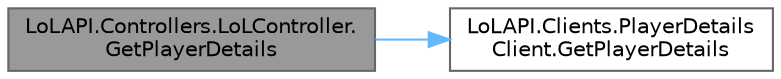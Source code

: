 digraph "LoLAPI.Controllers.LoLController.GetPlayerDetails"
{
 // LATEX_PDF_SIZE
  bgcolor="transparent";
  edge [fontname=Helvetica,fontsize=10,labelfontname=Helvetica,labelfontsize=10];
  node [fontname=Helvetica,fontsize=10,shape=box,height=0.2,width=0.4];
  rankdir="LR";
  Node1 [id="Node000001",label="LoLAPI.Controllers.LoLController.\lGetPlayerDetails",height=0.2,width=0.4,color="gray40", fillcolor="grey60", style="filled", fontcolor="black",tooltip=" "];
  Node1 -> Node2 [id="edge1_Node000001_Node000002",color="steelblue1",style="solid",tooltip=" "];
  Node2 [id="Node000002",label="LoLAPI.Clients.PlayerDetails\lClient.GetPlayerDetails",height=0.2,width=0.4,color="grey40", fillcolor="white", style="filled",URL="$class_lo_l_a_p_i_1_1_clients_1_1_player_details_client.html#a445519b6a2521ac2c7ab46082f4a7de4",tooltip=" "];
}
